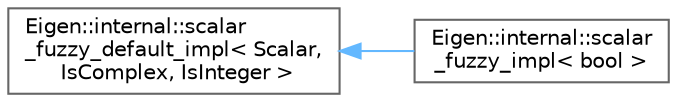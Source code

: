 digraph "类继承关系图"
{
 // LATEX_PDF_SIZE
  bgcolor="transparent";
  edge [fontname=Helvetica,fontsize=10,labelfontname=Helvetica,labelfontsize=10];
  node [fontname=Helvetica,fontsize=10,shape=box,height=0.2,width=0.4];
  rankdir="LR";
  Node0 [id="Node000000",label="Eigen::internal::scalar\l_fuzzy_default_impl\< Scalar,\l IsComplex, IsInteger \>",height=0.2,width=0.4,color="grey40", fillcolor="white", style="filled",URL="$struct_eigen_1_1internal_1_1scalar__fuzzy__default__impl.html",tooltip=" "];
  Node0 -> Node1 [id="edge4324_Node000000_Node000001",dir="back",color="steelblue1",style="solid",tooltip=" "];
  Node1 [id="Node000001",label="Eigen::internal::scalar\l_fuzzy_impl\< bool \>",height=0.2,width=0.4,color="grey40", fillcolor="white", style="filled",URL="$struct_eigen_1_1internal_1_1scalar__fuzzy__impl_3_01bool_01_4.html",tooltip=" "];
}
